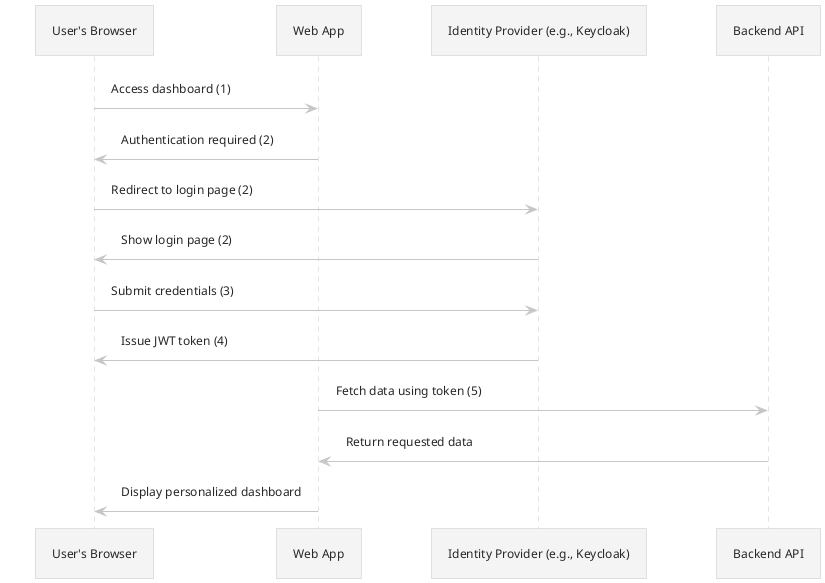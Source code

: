 @startuml
!theme carbon-gray
participant "User's Browser" as Browser
participant "Web App" as WebApp
participant "Identity Provider (e.g., Keycloak)" as IdP
participant "Backend API" as API

Browser -> WebApp: Access dashboard (1)
WebApp -> Browser: Authentication required (2)
Browser -> IdP: Redirect to login page (2)
IdP -> Browser: Show login page (2)
Browser -> IdP: Submit credentials (3)
IdP -> Browser: Issue JWT token (4)
WebApp -> API: Fetch data using token (5)
API -> WebApp: Return requested data
WebApp -> Browser: Display personalized dashboard

@enduml
